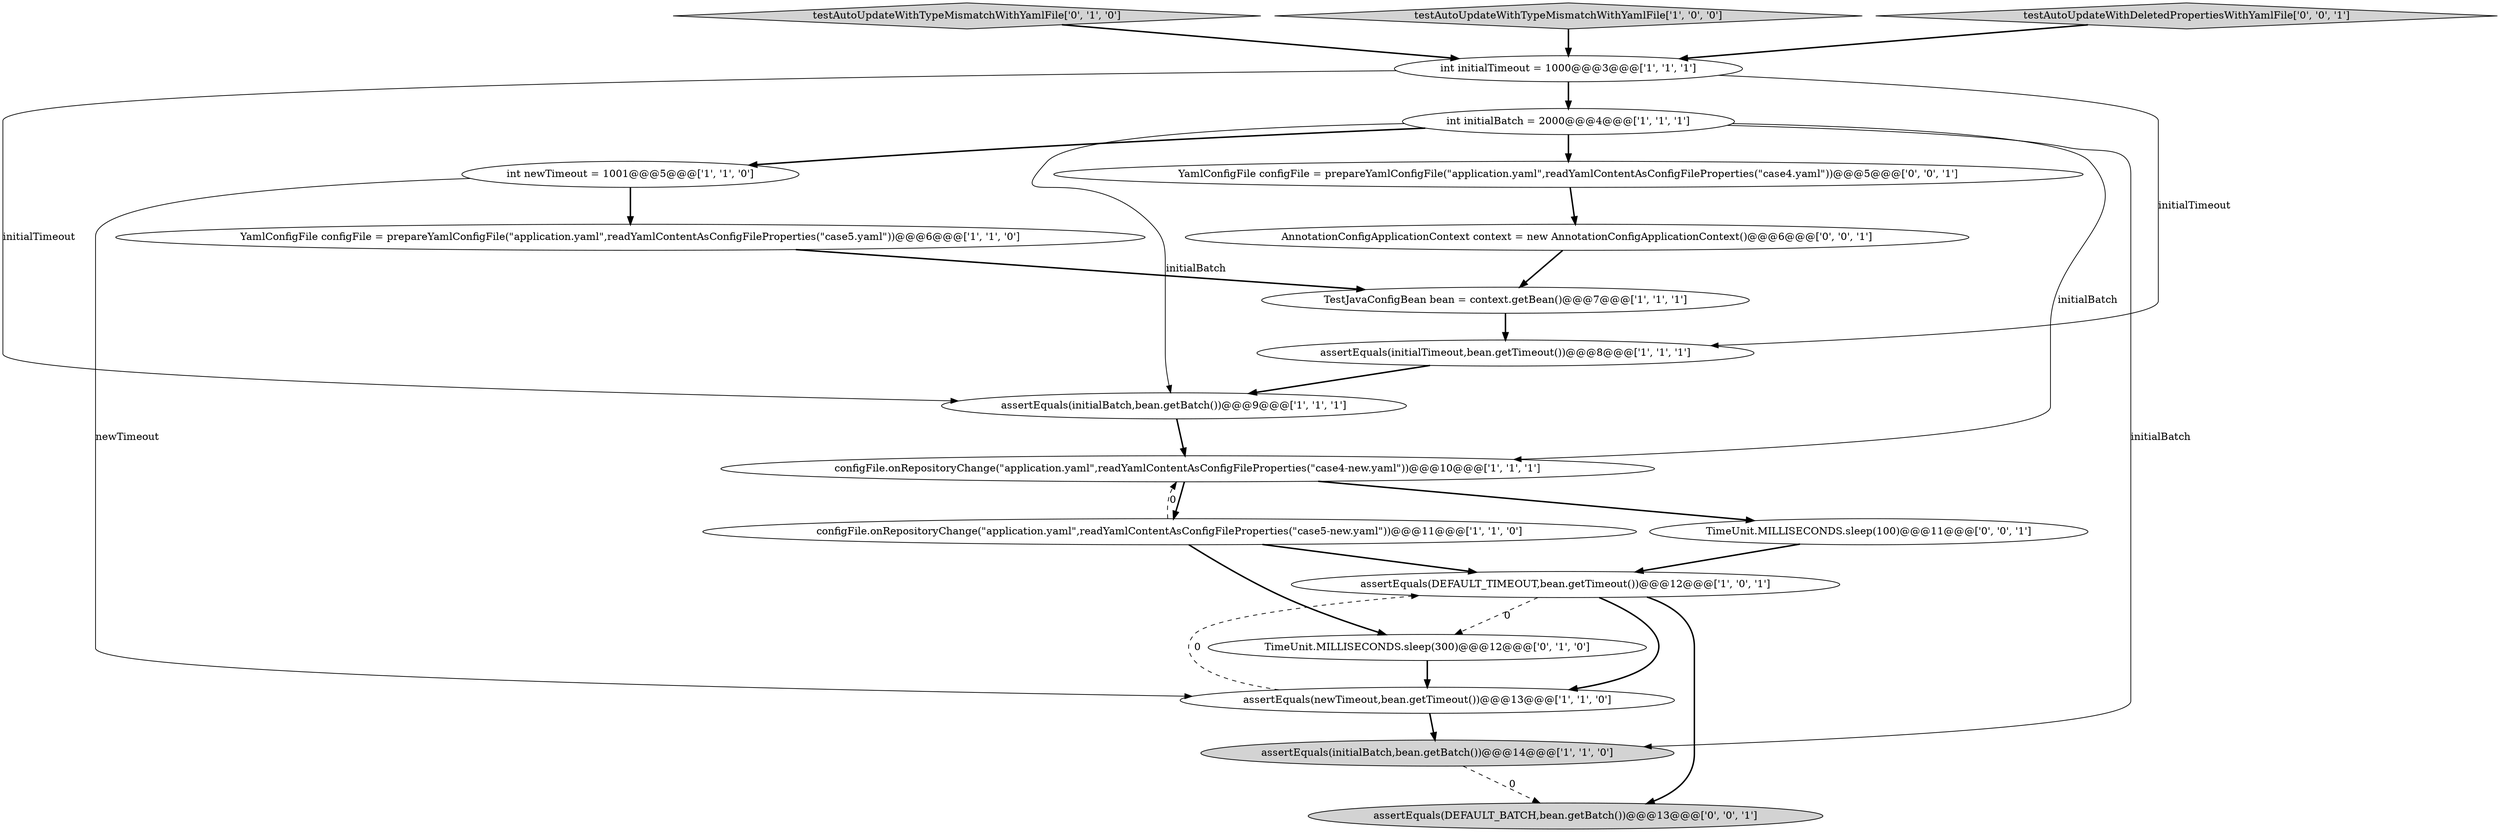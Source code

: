 digraph {
12 [style = filled, label = "assertEquals(initialTimeout,bean.getTimeout())@@@8@@@['1', '1', '1']", fillcolor = white, shape = ellipse image = "AAA0AAABBB1BBB"];
8 [style = filled, label = "int initialTimeout = 1000@@@3@@@['1', '1', '1']", fillcolor = white, shape = ellipse image = "AAA0AAABBB1BBB"];
4 [style = filled, label = "int newTimeout = 1001@@@5@@@['1', '1', '0']", fillcolor = white, shape = ellipse image = "AAA0AAABBB1BBB"];
14 [style = filled, label = "testAutoUpdateWithTypeMismatchWithYamlFile['0', '1', '0']", fillcolor = lightgray, shape = diamond image = "AAA0AAABBB2BBB"];
1 [style = filled, label = "assertEquals(newTimeout,bean.getTimeout())@@@13@@@['1', '1', '0']", fillcolor = white, shape = ellipse image = "AAA0AAABBB1BBB"];
9 [style = filled, label = "testAutoUpdateWithTypeMismatchWithYamlFile['1', '0', '0']", fillcolor = lightgray, shape = diamond image = "AAA0AAABBB1BBB"];
13 [style = filled, label = "TimeUnit.MILLISECONDS.sleep(300)@@@12@@@['0', '1', '0']", fillcolor = white, shape = ellipse image = "AAA1AAABBB2BBB"];
10 [style = filled, label = "TestJavaConfigBean bean = context.getBean()@@@7@@@['1', '1', '1']", fillcolor = white, shape = ellipse image = "AAA0AAABBB1BBB"];
16 [style = filled, label = "TimeUnit.MILLISECONDS.sleep(100)@@@11@@@['0', '0', '1']", fillcolor = white, shape = ellipse image = "AAA0AAABBB3BBB"];
7 [style = filled, label = "assertEquals(initialBatch,bean.getBatch())@@@9@@@['1', '1', '1']", fillcolor = white, shape = ellipse image = "AAA0AAABBB1BBB"];
2 [style = filled, label = "assertEquals(initialBatch,bean.getBatch())@@@14@@@['1', '1', '0']", fillcolor = lightgray, shape = ellipse image = "AAA0AAABBB1BBB"];
5 [style = filled, label = "configFile.onRepositoryChange(\"application.yaml\",readYamlContentAsConfigFileProperties(\"case4-new.yaml\"))@@@10@@@['1', '1', '1']", fillcolor = white, shape = ellipse image = "AAA0AAABBB1BBB"];
17 [style = filled, label = "assertEquals(DEFAULT_BATCH,bean.getBatch())@@@13@@@['0', '0', '1']", fillcolor = lightgray, shape = ellipse image = "AAA0AAABBB3BBB"];
15 [style = filled, label = "YamlConfigFile configFile = prepareYamlConfigFile(\"application.yaml\",readYamlContentAsConfigFileProperties(\"case4.yaml\"))@@@5@@@['0', '0', '1']", fillcolor = white, shape = ellipse image = "AAA0AAABBB3BBB"];
19 [style = filled, label = "testAutoUpdateWithDeletedPropertiesWithYamlFile['0', '0', '1']", fillcolor = lightgray, shape = diamond image = "AAA0AAABBB3BBB"];
11 [style = filled, label = "configFile.onRepositoryChange(\"application.yaml\",readYamlContentAsConfigFileProperties(\"case5-new.yaml\"))@@@11@@@['1', '1', '0']", fillcolor = white, shape = ellipse image = "AAA0AAABBB1BBB"];
18 [style = filled, label = "AnnotationConfigApplicationContext context = new AnnotationConfigApplicationContext()@@@6@@@['0', '0', '1']", fillcolor = white, shape = ellipse image = "AAA0AAABBB3BBB"];
3 [style = filled, label = "YamlConfigFile configFile = prepareYamlConfigFile(\"application.yaml\",readYamlContentAsConfigFileProperties(\"case5.yaml\"))@@@6@@@['1', '1', '0']", fillcolor = white, shape = ellipse image = "AAA0AAABBB1BBB"];
6 [style = filled, label = "assertEquals(DEFAULT_TIMEOUT,bean.getTimeout())@@@12@@@['1', '0', '1']", fillcolor = white, shape = ellipse image = "AAA0AAABBB1BBB"];
0 [style = filled, label = "int initialBatch = 2000@@@4@@@['1', '1', '1']", fillcolor = white, shape = ellipse image = "AAA0AAABBB1BBB"];
12->7 [style = bold, label=""];
3->10 [style = bold, label=""];
0->2 [style = solid, label="initialBatch"];
0->4 [style = bold, label=""];
8->0 [style = bold, label=""];
15->18 [style = bold, label=""];
8->12 [style = solid, label="initialTimeout"];
2->17 [style = dashed, label="0"];
19->8 [style = bold, label=""];
0->7 [style = solid, label="initialBatch"];
6->13 [style = dashed, label="0"];
6->17 [style = bold, label=""];
11->6 [style = bold, label=""];
10->12 [style = bold, label=""];
0->15 [style = bold, label=""];
5->11 [style = bold, label=""];
18->10 [style = bold, label=""];
16->6 [style = bold, label=""];
14->8 [style = bold, label=""];
11->13 [style = bold, label=""];
7->5 [style = bold, label=""];
13->1 [style = bold, label=""];
11->5 [style = dashed, label="0"];
1->6 [style = dashed, label="0"];
0->5 [style = solid, label="initialBatch"];
9->8 [style = bold, label=""];
4->1 [style = solid, label="newTimeout"];
4->3 [style = bold, label=""];
6->1 [style = bold, label=""];
1->2 [style = bold, label=""];
5->16 [style = bold, label=""];
8->7 [style = solid, label="initialTimeout"];
}
